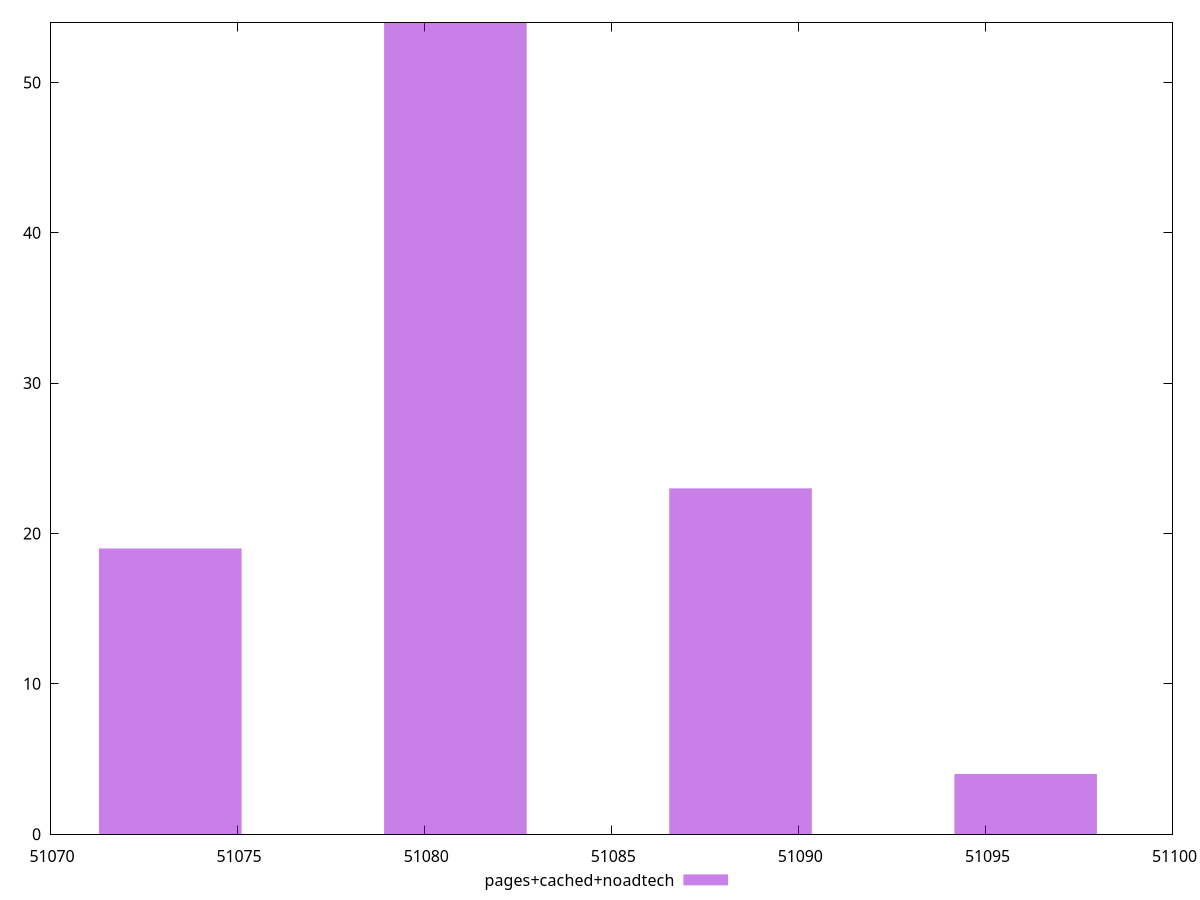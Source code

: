 $_pagesCachedNoadtech <<EOF
51088.45550938874 23
51080.834916383166 54
51073.214323377586 19
51096.07610239432 4
EOF
set key outside below
set terminal pngcairo
set output "report_00004_2020-11-02T20-21-41.718Z/uses-long-cache-ttl/pages+cached+noadtech//raw_hist.png"
set yrange [0:54]
set boxwidth 3.81029650278854
set style fill transparent solid 0.5 noborder
plot $_pagesCachedNoadtech title "pages+cached+noadtech" with boxes ,